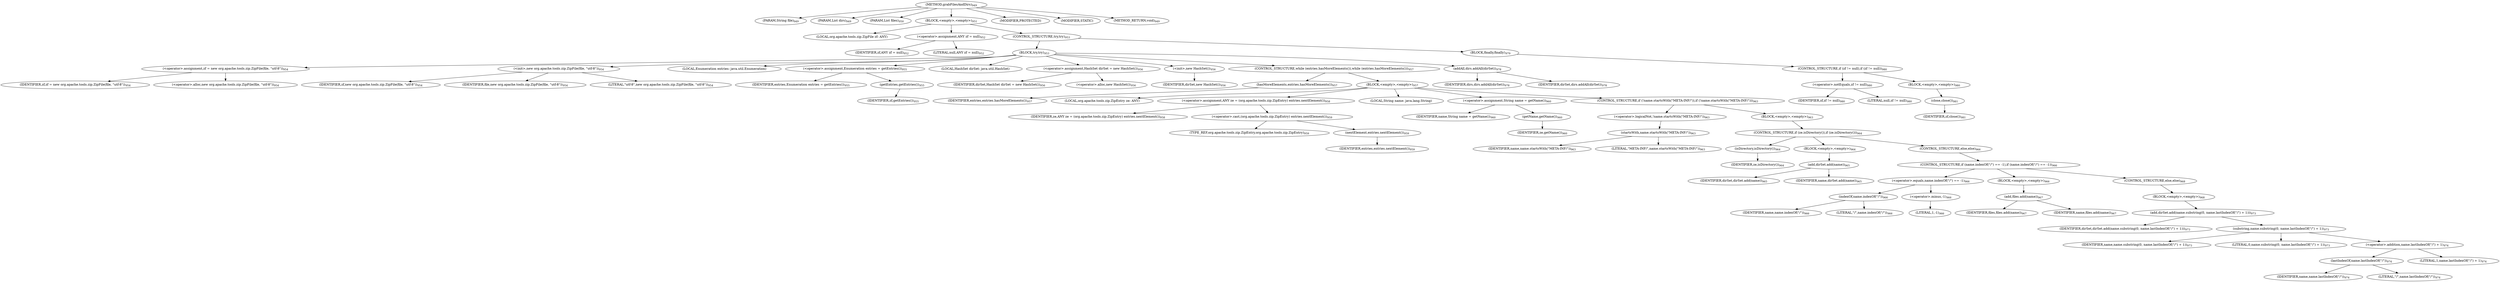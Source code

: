 digraph "grabFilesAndDirs" {  
"1959" [label = <(METHOD,grabFilesAndDirs)<SUB>949</SUB>> ]
"1960" [label = <(PARAM,String file)<SUB>949</SUB>> ]
"1961" [label = <(PARAM,List dirs)<SUB>949</SUB>> ]
"1962" [label = <(PARAM,List files)<SUB>950</SUB>> ]
"1963" [label = <(BLOCK,&lt;empty&gt;,&lt;empty&gt;)<SUB>951</SUB>> ]
"116" [label = <(LOCAL,org.apache.tools.zip.ZipFile zf: ANY)> ]
"1964" [label = <(&lt;operator&gt;.assignment,ANY zf = null)<SUB>952</SUB>> ]
"1965" [label = <(IDENTIFIER,zf,ANY zf = null)<SUB>952</SUB>> ]
"1966" [label = <(LITERAL,null,ANY zf = null)<SUB>952</SUB>> ]
"1967" [label = <(CONTROL_STRUCTURE,try,try)<SUB>953</SUB>> ]
"1968" [label = <(BLOCK,try,try)<SUB>953</SUB>> ]
"1969" [label = <(&lt;operator&gt;.assignment,zf = new org.apache.tools.zip.ZipFile(file, &quot;utf-8&quot;))<SUB>954</SUB>> ]
"1970" [label = <(IDENTIFIER,zf,zf = new org.apache.tools.zip.ZipFile(file, &quot;utf-8&quot;))<SUB>954</SUB>> ]
"1971" [label = <(&lt;operator&gt;.alloc,new org.apache.tools.zip.ZipFile(file, &quot;utf-8&quot;))<SUB>954</SUB>> ]
"1972" [label = <(&lt;init&gt;,new org.apache.tools.zip.ZipFile(file, &quot;utf-8&quot;))<SUB>954</SUB>> ]
"115" [label = <(IDENTIFIER,zf,new org.apache.tools.zip.ZipFile(file, &quot;utf-8&quot;))<SUB>954</SUB>> ]
"1973" [label = <(IDENTIFIER,file,new org.apache.tools.zip.ZipFile(file, &quot;utf-8&quot;))<SUB>954</SUB>> ]
"1974" [label = <(LITERAL,&quot;utf-8&quot;,new org.apache.tools.zip.ZipFile(file, &quot;utf-8&quot;))<SUB>954</SUB>> ]
"1975" [label = <(LOCAL,Enumeration entries: java.util.Enumeration)> ]
"1976" [label = <(&lt;operator&gt;.assignment,Enumeration entries = getEntries())<SUB>955</SUB>> ]
"1977" [label = <(IDENTIFIER,entries,Enumeration entries = getEntries())<SUB>955</SUB>> ]
"1978" [label = <(getEntries,getEntries())<SUB>955</SUB>> ]
"1979" [label = <(IDENTIFIER,zf,getEntries())<SUB>955</SUB>> ]
"118" [label = <(LOCAL,HashSet dirSet: java.util.HashSet)> ]
"1980" [label = <(&lt;operator&gt;.assignment,HashSet dirSet = new HashSet())<SUB>956</SUB>> ]
"1981" [label = <(IDENTIFIER,dirSet,HashSet dirSet = new HashSet())<SUB>956</SUB>> ]
"1982" [label = <(&lt;operator&gt;.alloc,new HashSet())<SUB>956</SUB>> ]
"1983" [label = <(&lt;init&gt;,new HashSet())<SUB>956</SUB>> ]
"117" [label = <(IDENTIFIER,dirSet,new HashSet())<SUB>956</SUB>> ]
"1984" [label = <(CONTROL_STRUCTURE,while (entries.hasMoreElements()),while (entries.hasMoreElements()))<SUB>957</SUB>> ]
"1985" [label = <(hasMoreElements,entries.hasMoreElements())<SUB>957</SUB>> ]
"1986" [label = <(IDENTIFIER,entries,entries.hasMoreElements())<SUB>957</SUB>> ]
"1987" [label = <(BLOCK,&lt;empty&gt;,&lt;empty&gt;)<SUB>957</SUB>> ]
"1988" [label = <(LOCAL,org.apache.tools.zip.ZipEntry ze: ANY)> ]
"1989" [label = <(&lt;operator&gt;.assignment,ANY ze = (org.apache.tools.zip.ZipEntry) entries.nextElement())<SUB>958</SUB>> ]
"1990" [label = <(IDENTIFIER,ze,ANY ze = (org.apache.tools.zip.ZipEntry) entries.nextElement())<SUB>958</SUB>> ]
"1991" [label = <(&lt;operator&gt;.cast,(org.apache.tools.zip.ZipEntry) entries.nextElement())<SUB>959</SUB>> ]
"1992" [label = <(TYPE_REF,org.apache.tools.zip.ZipEntry,org.apache.tools.zip.ZipEntry)<SUB>959</SUB>> ]
"1993" [label = <(nextElement,entries.nextElement())<SUB>959</SUB>> ]
"1994" [label = <(IDENTIFIER,entries,entries.nextElement())<SUB>959</SUB>> ]
"1995" [label = <(LOCAL,String name: java.lang.String)> ]
"1996" [label = <(&lt;operator&gt;.assignment,String name = getName())<SUB>960</SUB>> ]
"1997" [label = <(IDENTIFIER,name,String name = getName())<SUB>960</SUB>> ]
"1998" [label = <(getName,getName())<SUB>960</SUB>> ]
"1999" [label = <(IDENTIFIER,ze,getName())<SUB>960</SUB>> ]
"2000" [label = <(CONTROL_STRUCTURE,if (!name.startsWith(&quot;META-INF/&quot;)),if (!name.startsWith(&quot;META-INF/&quot;)))<SUB>963</SUB>> ]
"2001" [label = <(&lt;operator&gt;.logicalNot,!name.startsWith(&quot;META-INF/&quot;))<SUB>963</SUB>> ]
"2002" [label = <(startsWith,name.startsWith(&quot;META-INF/&quot;))<SUB>963</SUB>> ]
"2003" [label = <(IDENTIFIER,name,name.startsWith(&quot;META-INF/&quot;))<SUB>963</SUB>> ]
"2004" [label = <(LITERAL,&quot;META-INF/&quot;,name.startsWith(&quot;META-INF/&quot;))<SUB>963</SUB>> ]
"2005" [label = <(BLOCK,&lt;empty&gt;,&lt;empty&gt;)<SUB>963</SUB>> ]
"2006" [label = <(CONTROL_STRUCTURE,if (ze.isDirectory()),if (ze.isDirectory()))<SUB>964</SUB>> ]
"2007" [label = <(isDirectory,isDirectory())<SUB>964</SUB>> ]
"2008" [label = <(IDENTIFIER,ze,isDirectory())<SUB>964</SUB>> ]
"2009" [label = <(BLOCK,&lt;empty&gt;,&lt;empty&gt;)<SUB>964</SUB>> ]
"2010" [label = <(add,dirSet.add(name))<SUB>965</SUB>> ]
"2011" [label = <(IDENTIFIER,dirSet,dirSet.add(name))<SUB>965</SUB>> ]
"2012" [label = <(IDENTIFIER,name,dirSet.add(name))<SUB>965</SUB>> ]
"2013" [label = <(CONTROL_STRUCTURE,else,else)<SUB>966</SUB>> ]
"2014" [label = <(CONTROL_STRUCTURE,if (name.indexOf(&quot;/&quot;) == -1),if (name.indexOf(&quot;/&quot;) == -1))<SUB>966</SUB>> ]
"2015" [label = <(&lt;operator&gt;.equals,name.indexOf(&quot;/&quot;) == -1)<SUB>966</SUB>> ]
"2016" [label = <(indexOf,name.indexOf(&quot;/&quot;))<SUB>966</SUB>> ]
"2017" [label = <(IDENTIFIER,name,name.indexOf(&quot;/&quot;))<SUB>966</SUB>> ]
"2018" [label = <(LITERAL,&quot;/&quot;,name.indexOf(&quot;/&quot;))<SUB>966</SUB>> ]
"2019" [label = <(&lt;operator&gt;.minus,-1)<SUB>966</SUB>> ]
"2020" [label = <(LITERAL,1,-1)<SUB>966</SUB>> ]
"2021" [label = <(BLOCK,&lt;empty&gt;,&lt;empty&gt;)<SUB>966</SUB>> ]
"2022" [label = <(add,files.add(name))<SUB>967</SUB>> ]
"2023" [label = <(IDENTIFIER,files,files.add(name))<SUB>967</SUB>> ]
"2024" [label = <(IDENTIFIER,name,files.add(name))<SUB>967</SUB>> ]
"2025" [label = <(CONTROL_STRUCTURE,else,else)<SUB>968</SUB>> ]
"2026" [label = <(BLOCK,&lt;empty&gt;,&lt;empty&gt;)<SUB>968</SUB>> ]
"2027" [label = <(add,dirSet.add(name.substring(0, name.lastIndexOf(&quot;/&quot;) + 1)))<SUB>973</SUB>> ]
"2028" [label = <(IDENTIFIER,dirSet,dirSet.add(name.substring(0, name.lastIndexOf(&quot;/&quot;) + 1)))<SUB>973</SUB>> ]
"2029" [label = <(substring,name.substring(0, name.lastIndexOf(&quot;/&quot;) + 1))<SUB>973</SUB>> ]
"2030" [label = <(IDENTIFIER,name,name.substring(0, name.lastIndexOf(&quot;/&quot;) + 1))<SUB>973</SUB>> ]
"2031" [label = <(LITERAL,0,name.substring(0, name.lastIndexOf(&quot;/&quot;) + 1))<SUB>973</SUB>> ]
"2032" [label = <(&lt;operator&gt;.addition,name.lastIndexOf(&quot;/&quot;) + 1)<SUB>974</SUB>> ]
"2033" [label = <(lastIndexOf,name.lastIndexOf(&quot;/&quot;))<SUB>974</SUB>> ]
"2034" [label = <(IDENTIFIER,name,name.lastIndexOf(&quot;/&quot;))<SUB>974</SUB>> ]
"2035" [label = <(LITERAL,&quot;/&quot;,name.lastIndexOf(&quot;/&quot;))<SUB>974</SUB>> ]
"2036" [label = <(LITERAL,1,name.lastIndexOf(&quot;/&quot;) + 1)<SUB>974</SUB>> ]
"2037" [label = <(addAll,dirs.addAll(dirSet))<SUB>978</SUB>> ]
"2038" [label = <(IDENTIFIER,dirs,dirs.addAll(dirSet))<SUB>978</SUB>> ]
"2039" [label = <(IDENTIFIER,dirSet,dirs.addAll(dirSet))<SUB>978</SUB>> ]
"2040" [label = <(BLOCK,finally,finally)<SUB>979</SUB>> ]
"2041" [label = <(CONTROL_STRUCTURE,if (zf != null),if (zf != null))<SUB>980</SUB>> ]
"2042" [label = <(&lt;operator&gt;.notEquals,zf != null)<SUB>980</SUB>> ]
"2043" [label = <(IDENTIFIER,zf,zf != null)<SUB>980</SUB>> ]
"2044" [label = <(LITERAL,null,zf != null)<SUB>980</SUB>> ]
"2045" [label = <(BLOCK,&lt;empty&gt;,&lt;empty&gt;)<SUB>980</SUB>> ]
"2046" [label = <(close,close())<SUB>981</SUB>> ]
"2047" [label = <(IDENTIFIER,zf,close())<SUB>981</SUB>> ]
"2048" [label = <(MODIFIER,PROTECTED)> ]
"2049" [label = <(MODIFIER,STATIC)> ]
"2050" [label = <(METHOD_RETURN,void)<SUB>949</SUB>> ]
  "1959" -> "1960" 
  "1959" -> "1961" 
  "1959" -> "1962" 
  "1959" -> "1963" 
  "1959" -> "2048" 
  "1959" -> "2049" 
  "1959" -> "2050" 
  "1963" -> "116" 
  "1963" -> "1964" 
  "1963" -> "1967" 
  "1964" -> "1965" 
  "1964" -> "1966" 
  "1967" -> "1968" 
  "1967" -> "2040" 
  "1968" -> "1969" 
  "1968" -> "1972" 
  "1968" -> "1975" 
  "1968" -> "1976" 
  "1968" -> "118" 
  "1968" -> "1980" 
  "1968" -> "1983" 
  "1968" -> "1984" 
  "1968" -> "2037" 
  "1969" -> "1970" 
  "1969" -> "1971" 
  "1972" -> "115" 
  "1972" -> "1973" 
  "1972" -> "1974" 
  "1976" -> "1977" 
  "1976" -> "1978" 
  "1978" -> "1979" 
  "1980" -> "1981" 
  "1980" -> "1982" 
  "1983" -> "117" 
  "1984" -> "1985" 
  "1984" -> "1987" 
  "1985" -> "1986" 
  "1987" -> "1988" 
  "1987" -> "1989" 
  "1987" -> "1995" 
  "1987" -> "1996" 
  "1987" -> "2000" 
  "1989" -> "1990" 
  "1989" -> "1991" 
  "1991" -> "1992" 
  "1991" -> "1993" 
  "1993" -> "1994" 
  "1996" -> "1997" 
  "1996" -> "1998" 
  "1998" -> "1999" 
  "2000" -> "2001" 
  "2000" -> "2005" 
  "2001" -> "2002" 
  "2002" -> "2003" 
  "2002" -> "2004" 
  "2005" -> "2006" 
  "2006" -> "2007" 
  "2006" -> "2009" 
  "2006" -> "2013" 
  "2007" -> "2008" 
  "2009" -> "2010" 
  "2010" -> "2011" 
  "2010" -> "2012" 
  "2013" -> "2014" 
  "2014" -> "2015" 
  "2014" -> "2021" 
  "2014" -> "2025" 
  "2015" -> "2016" 
  "2015" -> "2019" 
  "2016" -> "2017" 
  "2016" -> "2018" 
  "2019" -> "2020" 
  "2021" -> "2022" 
  "2022" -> "2023" 
  "2022" -> "2024" 
  "2025" -> "2026" 
  "2026" -> "2027" 
  "2027" -> "2028" 
  "2027" -> "2029" 
  "2029" -> "2030" 
  "2029" -> "2031" 
  "2029" -> "2032" 
  "2032" -> "2033" 
  "2032" -> "2036" 
  "2033" -> "2034" 
  "2033" -> "2035" 
  "2037" -> "2038" 
  "2037" -> "2039" 
  "2040" -> "2041" 
  "2041" -> "2042" 
  "2041" -> "2045" 
  "2042" -> "2043" 
  "2042" -> "2044" 
  "2045" -> "2046" 
  "2046" -> "2047" 
}
